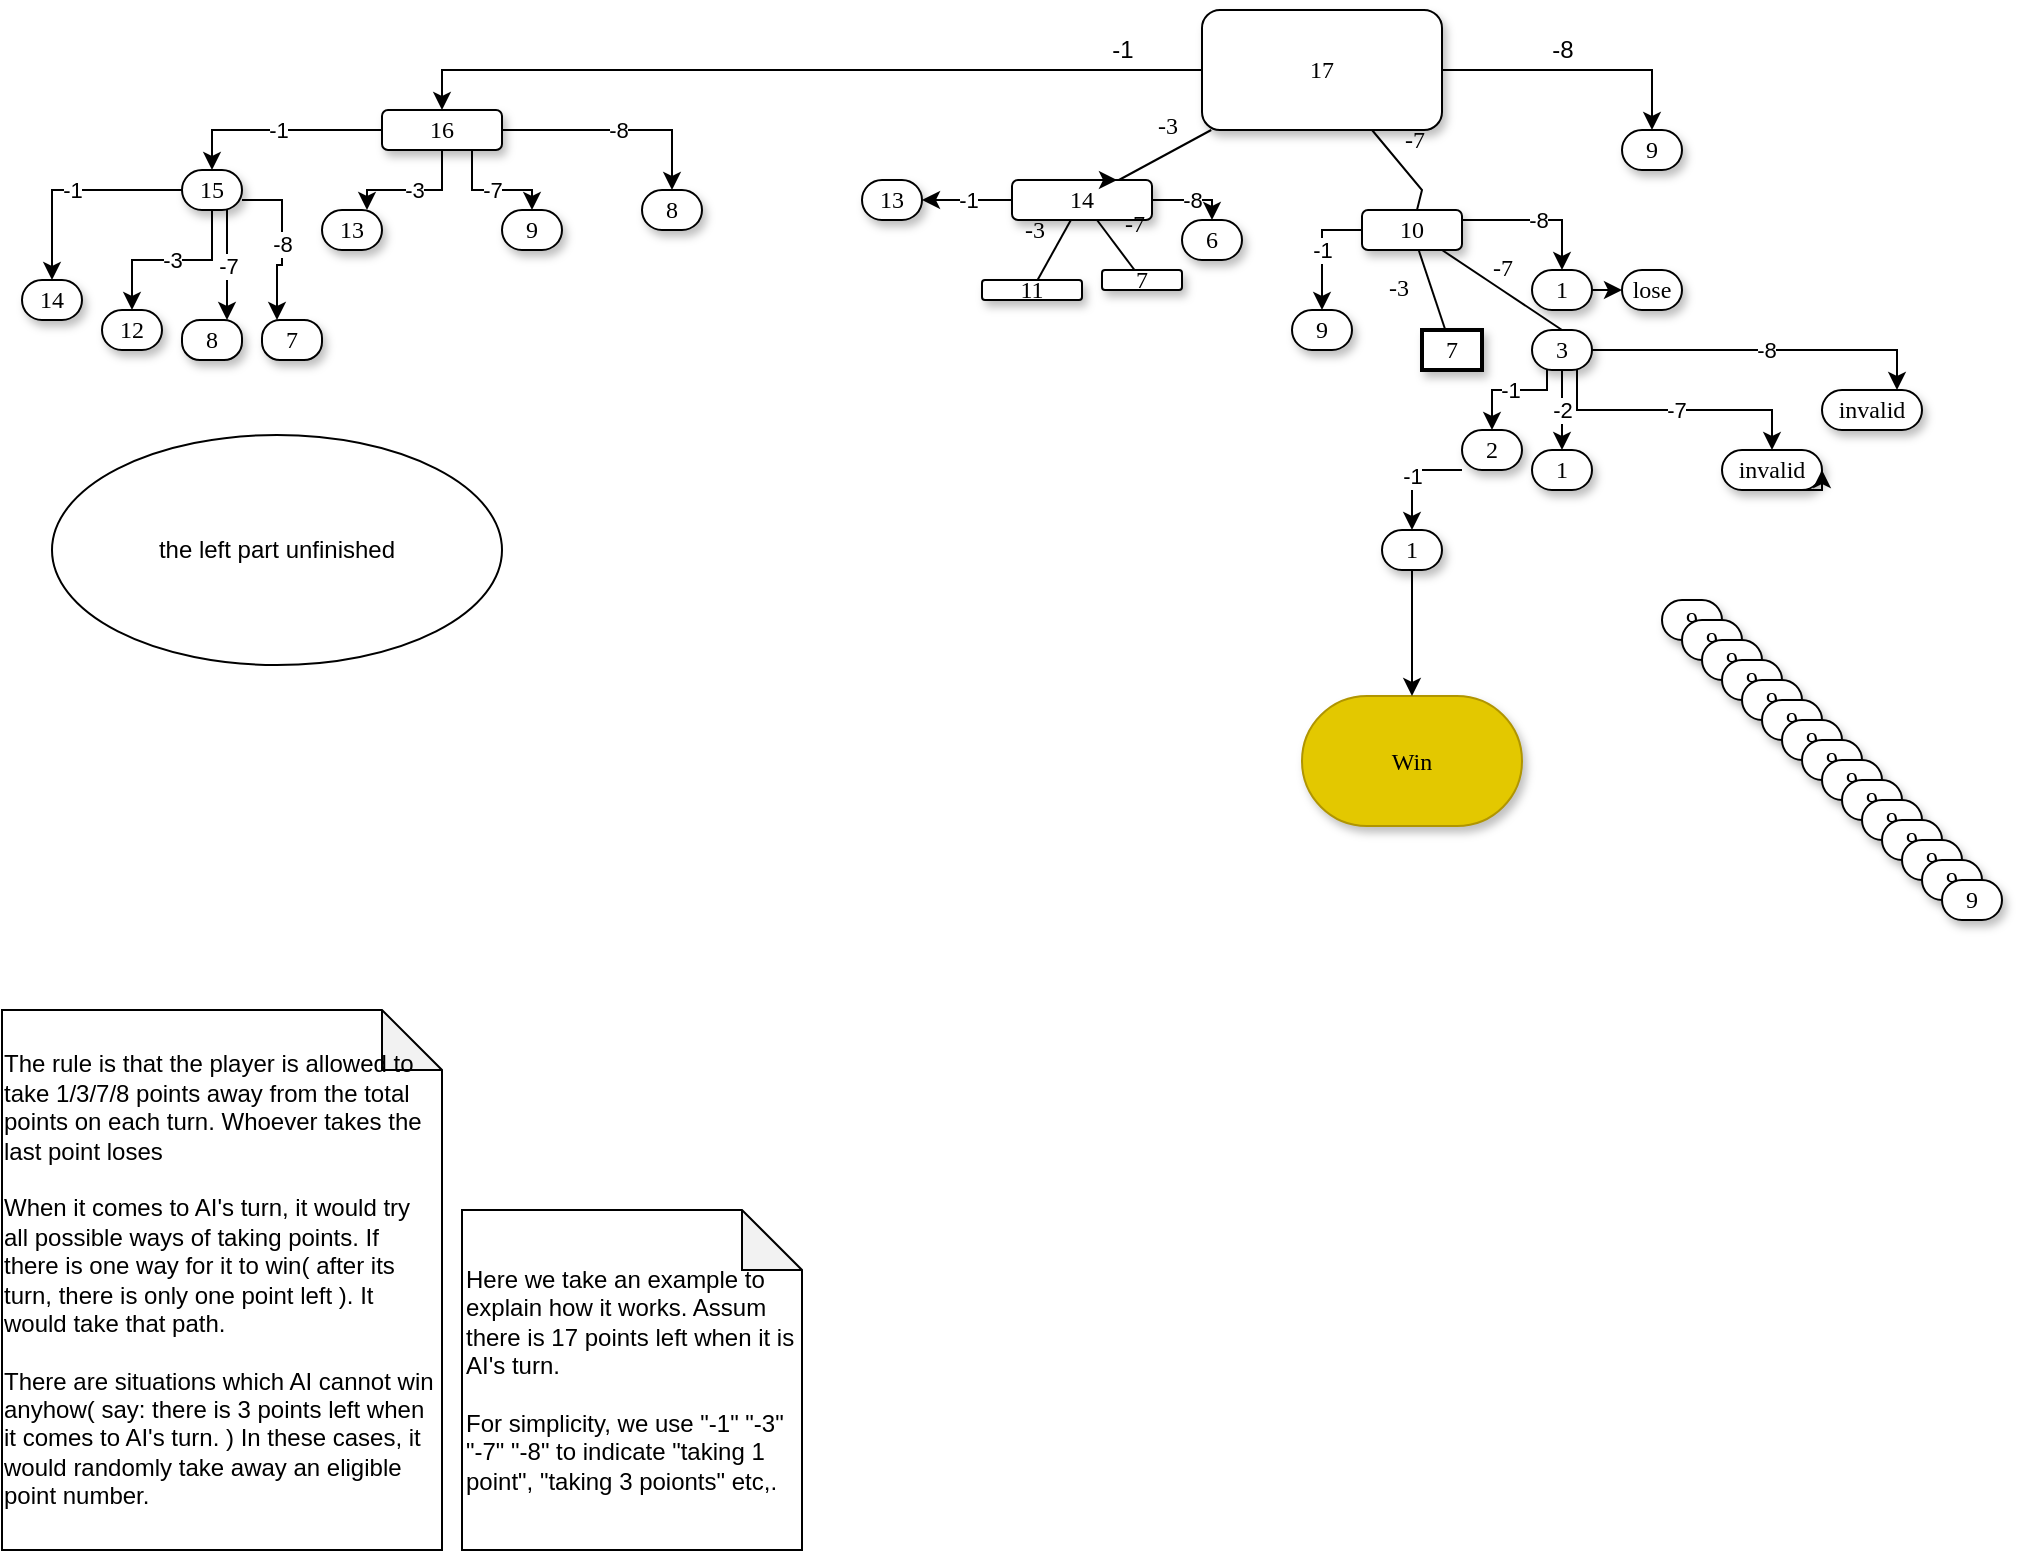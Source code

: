 <mxfile version="20.0.3" type="github">
  <diagram name="Page-1" id="10a91c8b-09ff-31b1-d368-03940ed4cc9e">
    <mxGraphModel dx="1117" dy="669" grid="1" gridSize="10" guides="1" tooltips="1" connect="1" arrows="1" fold="1" page="1" pageScale="1" pageWidth="1100" pageHeight="850" background="none" math="0" shadow="0">
      <root>
        <mxCell id="0" />
        <mxCell id="1" parent="0" />
        <mxCell id="2V7P5vzGsLHppM1MVe53-5" style="edgeStyle=orthogonalEdgeStyle;rounded=0;orthogonalLoop=1;jettySize=auto;html=1;exitX=0;exitY=0.5;exitDx=0;exitDy=0;entryX=0.5;entryY=0;entryDx=0;entryDy=0;" edge="1" parent="1" source="62893188c0fa7362-1" target="2V7P5vzGsLHppM1MVe53-4">
          <mxGeometry relative="1" as="geometry" />
        </mxCell>
        <mxCell id="2V7P5vzGsLHppM1MVe53-8" style="edgeStyle=orthogonalEdgeStyle;rounded=0;orthogonalLoop=1;jettySize=auto;html=1;exitX=1;exitY=0.5;exitDx=0;exitDy=0;entryX=0.5;entryY=0;entryDx=0;entryDy=0;" edge="1" parent="1" source="62893188c0fa7362-1" target="2V7P5vzGsLHppM1MVe53-7">
          <mxGeometry relative="1" as="geometry" />
        </mxCell>
        <mxCell id="62893188c0fa7362-1" value="17" style="whiteSpace=wrap;html=1;rounded=1;shadow=1;labelBackgroundColor=none;strokeWidth=1;fontFamily=Verdana;fontSize=12;align=center;" parent="1" vertex="1">
          <mxGeometry x="610" y="50" width="120" height="60" as="geometry" />
        </mxCell>
        <mxCell id="2V7P5vzGsLHppM1MVe53-24" value="-8" style="edgeStyle=orthogonalEdgeStyle;rounded=0;orthogonalLoop=1;jettySize=auto;html=1;exitX=1;exitY=0.5;exitDx=0;exitDy=0;entryX=0.5;entryY=0;entryDx=0;entryDy=0;" edge="1" parent="1" source="62893188c0fa7362-2" target="2V7P5vzGsLHppM1MVe53-11">
          <mxGeometry relative="1" as="geometry" />
        </mxCell>
        <mxCell id="2V7P5vzGsLHppM1MVe53-39" value="-1" style="edgeStyle=orthogonalEdgeStyle;rounded=0;orthogonalLoop=1;jettySize=auto;html=1;exitX=0;exitY=0.5;exitDx=0;exitDy=0;" edge="1" parent="1" source="62893188c0fa7362-2" target="2V7P5vzGsLHppM1MVe53-37">
          <mxGeometry relative="1" as="geometry" />
        </mxCell>
        <mxCell id="62893188c0fa7362-2" value="&lt;span&gt;14&lt;/span&gt;" style="whiteSpace=wrap;html=1;rounded=1;shadow=1;labelBackgroundColor=none;strokeWidth=1;fontFamily=Verdana;fontSize=12;align=center;" parent="1" vertex="1">
          <mxGeometry x="515" y="135" width="70" height="20" as="geometry" />
        </mxCell>
        <mxCell id="2V7P5vzGsLHppM1MVe53-18" value="-1" style="edgeStyle=orthogonalEdgeStyle;rounded=0;orthogonalLoop=1;jettySize=auto;html=1;exitX=0;exitY=0.5;exitDx=0;exitDy=0;entryX=0.5;entryY=0;entryDx=0;entryDy=0;" edge="1" parent="1" source="62893188c0fa7362-3" target="2V7P5vzGsLHppM1MVe53-13">
          <mxGeometry relative="1" as="geometry" />
        </mxCell>
        <mxCell id="2V7P5vzGsLHppM1MVe53-19" value="-8" style="edgeStyle=orthogonalEdgeStyle;rounded=0;orthogonalLoop=1;jettySize=auto;html=1;exitX=1;exitY=0.25;exitDx=0;exitDy=0;entryX=0.5;entryY=0;entryDx=0;entryDy=0;" edge="1" parent="1" source="62893188c0fa7362-3" target="2V7P5vzGsLHppM1MVe53-12">
          <mxGeometry relative="1" as="geometry" />
        </mxCell>
        <mxCell id="62893188c0fa7362-3" value="&lt;span&gt;10&lt;/span&gt;" style="whiteSpace=wrap;html=1;rounded=1;shadow=1;labelBackgroundColor=none;strokeWidth=1;fontFamily=Verdana;fontSize=12;align=center;" parent="1" vertex="1">
          <mxGeometry x="690" y="150" width="50" height="20" as="geometry" />
        </mxCell>
        <mxCell id="62893188c0fa7362-4" value="-7" style="rounded=0;html=1;labelBackgroundColor=none;startArrow=none;startFill=0;startSize=5;endArrow=none;endFill=0;endSize=5;jettySize=auto;orthogonalLoop=1;strokeWidth=1;fontFamily=Verdana;fontSize=12" parent="1" source="62893188c0fa7362-1" target="62893188c0fa7362-3" edge="1">
          <mxGeometry x="-0.3" y="13" relative="1" as="geometry">
            <mxPoint as="offset" />
            <Array as="points">
              <mxPoint x="720" y="140" />
            </Array>
          </mxGeometry>
        </mxCell>
        <mxCell id="62893188c0fa7362-5" value="-3&amp;nbsp;" style="rounded=0;labelBackgroundColor=none;startArrow=none;startFill=0;startSize=5;endArrow=none;endFill=0;endSize=5;jettySize=auto;orthogonalLoop=1;strokeWidth=1;fontFamily=Verdana;fontSize=12;html=1;" parent="1" source="62893188c0fa7362-1" target="62893188c0fa7362-2" edge="1">
          <mxGeometry x="-0.359" y="-11" relative="1" as="geometry">
            <mxPoint as="offset" />
          </mxGeometry>
        </mxCell>
        <mxCell id="62893188c0fa7362-8" value="&lt;span&gt;11&lt;/span&gt;" style="whiteSpace=wrap;html=1;rounded=1;shadow=1;labelBackgroundColor=none;strokeWidth=1;fontFamily=Verdana;fontSize=12;align=center;" parent="1" vertex="1">
          <mxGeometry x="500" y="185" width="50" height="10" as="geometry" />
        </mxCell>
        <mxCell id="62893188c0fa7362-9" value="&lt;span&gt;7&lt;/span&gt;" style="whiteSpace=wrap;html=1;rounded=1;shadow=1;labelBackgroundColor=none;strokeWidth=1;fontFamily=Verdana;fontSize=12;align=center;" parent="1" vertex="1">
          <mxGeometry x="560" y="180" width="40" height="10" as="geometry" />
        </mxCell>
        <mxCell id="62893188c0fa7362-10" value="&lt;span&gt;7&lt;/span&gt;" style="whiteSpace=wrap;html=1;rounded=0;shadow=1;labelBackgroundColor=none;strokeWidth=2;fontFamily=Verdana;fontSize=12;align=center;" parent="1" vertex="1">
          <mxGeometry x="720" y="210" width="30" height="20" as="geometry" />
        </mxCell>
        <mxCell id="62893188c0fa7362-14" value="-3" style="rounded=0;html=1;labelBackgroundColor=none;startArrow=none;startFill=0;startSize=5;endArrow=none;endFill=0;endSize=5;jettySize=auto;orthogonalLoop=1;strokeWidth=1;fontFamily=Verdana;fontSize=12" parent="1" source="62893188c0fa7362-2" target="62893188c0fa7362-8" edge="1">
          <mxGeometry x="-0.2" y="-14" relative="1" as="geometry">
            <mxPoint as="offset" />
          </mxGeometry>
        </mxCell>
        <mxCell id="62893188c0fa7362-15" value="-7" style="rounded=0;html=1;labelBackgroundColor=none;startArrow=none;startFill=0;startSize=5;endArrow=none;endFill=0;endSize=5;jettySize=auto;orthogonalLoop=1;strokeWidth=1;fontFamily=Verdana;fontSize=12" parent="1" source="62893188c0fa7362-2" target="62893188c0fa7362-9" edge="1">
          <mxGeometry x="-0.2" y="14" relative="1" as="geometry">
            <mxPoint as="offset" />
          </mxGeometry>
        </mxCell>
        <mxCell id="62893188c0fa7362-16" value="-3" style="rounded=0;labelBackgroundColor=none;startArrow=none;startFill=0;startSize=5;endArrow=none;endFill=0;endSize=5;jettySize=auto;orthogonalLoop=1;strokeWidth=1;fontFamily=Verdana;fontSize=12;html=1;" parent="1" source="62893188c0fa7362-3" target="62893188c0fa7362-10" edge="1">
          <mxGeometry x="-0.311" y="-16" relative="1" as="geometry">
            <mxPoint as="offset" />
          </mxGeometry>
        </mxCell>
        <mxCell id="62893188c0fa7362-17" value="-7" style="rounded=0;html=1;labelBackgroundColor=none;startArrow=none;startFill=0;startSize=5;endArrow=none;endFill=0;endSize=5;jettySize=auto;orthogonalLoop=1;strokeWidth=1;fontFamily=Verdana;fontSize=12;entryX=0.5;entryY=0;entryDx=0;entryDy=0;" parent="1" source="62893188c0fa7362-3" target="2V7P5vzGsLHppM1MVe53-14" edge="1">
          <mxGeometry x="-0.154" y="8" relative="1" as="geometry">
            <mxPoint y="-1" as="offset" />
            <mxPoint x="840" y="230" as="targetPoint" />
            <Array as="points">
              <mxPoint x="760" y="190" />
            </Array>
          </mxGeometry>
        </mxCell>
        <mxCell id="2V7P5vzGsLHppM1MVe53-2" value="&lt;div style=&quot;text-align: left;&quot;&gt;&lt;span style=&quot;background-color: initial;&quot;&gt;The rule is that the player is allowed to take 1/3/7/8 points away from the total points on each turn. Whoever takes the last point loses&lt;br&gt;&lt;br&gt;When it comes to AI&#39;s turn, it would try all possible ways of taking points. If there is one way for it to win( after its turn, there is only one point left ). It would take that path.&lt;br&gt;&lt;br&gt;There are situations which AI cannot win anyhow( say: there is 3 points left when it comes to AI&#39;s turn. ) In these cases, it would randomly take away an eligible point number.&amp;nbsp;&lt;/span&gt;&lt;/div&gt;" style="shape=note;whiteSpace=wrap;html=1;backgroundOutline=1;darkOpacity=0.05;" vertex="1" parent="1">
          <mxGeometry x="10" y="550" width="220" height="270" as="geometry" />
        </mxCell>
        <mxCell id="2V7P5vzGsLHppM1MVe53-3" value="Here we take an example to explain how it works. Assum there is 17 points left when it is AI&#39;s turn.&lt;br&gt;&lt;br&gt;For simplicity, we use &quot;-1&quot; &quot;-3&quot; &quot;-7&quot; &quot;-8&quot; to indicate &quot;taking 1 point&quot;, &quot;taking 3 poionts&quot; etc,." style="shape=note;whiteSpace=wrap;html=1;backgroundOutline=1;darkOpacity=0.05;align=left;" vertex="1" parent="1">
          <mxGeometry x="240" y="650" width="170" height="170" as="geometry" />
        </mxCell>
        <mxCell id="2V7P5vzGsLHppM1MVe53-53" value="-1" style="edgeStyle=orthogonalEdgeStyle;rounded=0;orthogonalLoop=1;jettySize=auto;html=1;exitX=0;exitY=0.5;exitDx=0;exitDy=0;" edge="1" parent="1" source="2V7P5vzGsLHppM1MVe53-4" target="2V7P5vzGsLHppM1MVe53-48">
          <mxGeometry relative="1" as="geometry" />
        </mxCell>
        <mxCell id="2V7P5vzGsLHppM1MVe53-54" value="-3" style="edgeStyle=orthogonalEdgeStyle;rounded=0;orthogonalLoop=1;jettySize=auto;html=1;exitX=0.5;exitY=1;exitDx=0;exitDy=0;entryX=0.75;entryY=0;entryDx=0;entryDy=0;" edge="1" parent="1" source="2V7P5vzGsLHppM1MVe53-4" target="2V7P5vzGsLHppM1MVe53-50">
          <mxGeometry relative="1" as="geometry" />
        </mxCell>
        <mxCell id="2V7P5vzGsLHppM1MVe53-55" value="-7" style="edgeStyle=orthogonalEdgeStyle;rounded=0;orthogonalLoop=1;jettySize=auto;html=1;exitX=0.75;exitY=1;exitDx=0;exitDy=0;entryX=0.5;entryY=0;entryDx=0;entryDy=0;" edge="1" parent="1" source="2V7P5vzGsLHppM1MVe53-4" target="2V7P5vzGsLHppM1MVe53-51">
          <mxGeometry relative="1" as="geometry" />
        </mxCell>
        <mxCell id="2V7P5vzGsLHppM1MVe53-56" value="-8" style="edgeStyle=orthogonalEdgeStyle;rounded=0;orthogonalLoop=1;jettySize=auto;html=1;exitX=1;exitY=0.5;exitDx=0;exitDy=0;entryX=0.5;entryY=0;entryDx=0;entryDy=0;" edge="1" parent="1" source="2V7P5vzGsLHppM1MVe53-4" target="2V7P5vzGsLHppM1MVe53-52">
          <mxGeometry relative="1" as="geometry" />
        </mxCell>
        <mxCell id="2V7P5vzGsLHppM1MVe53-4" value="&lt;span&gt;16&lt;/span&gt;" style="whiteSpace=wrap;html=1;rounded=1;shadow=1;labelBackgroundColor=none;strokeWidth=1;fontFamily=Verdana;fontSize=12;align=center;" vertex="1" parent="1">
          <mxGeometry x="200" y="100" width="60" height="20" as="geometry" />
        </mxCell>
        <mxCell id="2V7P5vzGsLHppM1MVe53-6" value="-1" style="text;html=1;align=center;verticalAlign=middle;resizable=0;points=[];autosize=1;strokeColor=none;fillColor=none;" vertex="1" parent="1">
          <mxGeometry x="555" y="55" width="30" height="30" as="geometry" />
        </mxCell>
        <mxCell id="2V7P5vzGsLHppM1MVe53-7" value="&lt;span&gt;9&lt;/span&gt;" style="whiteSpace=wrap;html=1;rounded=1;shadow=1;labelBackgroundColor=none;strokeWidth=1;fontFamily=Verdana;fontSize=12;align=center;arcSize=50;" vertex="1" parent="1">
          <mxGeometry x="820" y="110" width="30" height="20" as="geometry" />
        </mxCell>
        <mxCell id="2V7P5vzGsLHppM1MVe53-9" value="-8" style="text;html=1;align=center;verticalAlign=middle;resizable=0;points=[];autosize=1;strokeColor=none;fillColor=none;" vertex="1" parent="1">
          <mxGeometry x="775" y="55" width="30" height="30" as="geometry" />
        </mxCell>
        <mxCell id="2V7P5vzGsLHppM1MVe53-10" style="edgeStyle=orthogonalEdgeStyle;rounded=0;orthogonalLoop=1;jettySize=auto;html=1;exitX=0.25;exitY=0;exitDx=0;exitDy=0;entryX=0.75;entryY=0;entryDx=0;entryDy=0;" edge="1" parent="1" source="62893188c0fa7362-2" target="62893188c0fa7362-2">
          <mxGeometry relative="1" as="geometry" />
        </mxCell>
        <mxCell id="2V7P5vzGsLHppM1MVe53-11" value="&lt;span&gt;6&lt;/span&gt;" style="whiteSpace=wrap;html=1;rounded=1;shadow=1;labelBackgroundColor=none;strokeWidth=1;fontFamily=Verdana;fontSize=12;align=center;arcSize=50;" vertex="1" parent="1">
          <mxGeometry x="600" y="155" width="30" height="20" as="geometry" />
        </mxCell>
        <mxCell id="2V7P5vzGsLHppM1MVe53-64" style="edgeStyle=orthogonalEdgeStyle;rounded=0;orthogonalLoop=1;jettySize=auto;html=1;exitX=1;exitY=0.5;exitDx=0;exitDy=0;entryX=0;entryY=0.5;entryDx=0;entryDy=0;" edge="1" parent="1" source="2V7P5vzGsLHppM1MVe53-12" target="2V7P5vzGsLHppM1MVe53-45">
          <mxGeometry relative="1" as="geometry" />
        </mxCell>
        <mxCell id="2V7P5vzGsLHppM1MVe53-12" value="&lt;span&gt;1&lt;/span&gt;" style="whiteSpace=wrap;html=1;rounded=1;shadow=1;labelBackgroundColor=none;strokeWidth=1;fontFamily=Verdana;fontSize=12;align=center;arcSize=50;" vertex="1" parent="1">
          <mxGeometry x="775" y="180" width="30" height="20" as="geometry" />
        </mxCell>
        <mxCell id="2V7P5vzGsLHppM1MVe53-13" value="&lt;span&gt;9&lt;/span&gt;" style="whiteSpace=wrap;html=1;rounded=1;shadow=1;labelBackgroundColor=none;strokeWidth=1;fontFamily=Verdana;fontSize=12;align=center;arcSize=50;" vertex="1" parent="1">
          <mxGeometry x="655" y="200" width="30" height="20" as="geometry" />
        </mxCell>
        <mxCell id="2V7P5vzGsLHppM1MVe53-68" value="-1" style="edgeStyle=orthogonalEdgeStyle;rounded=0;orthogonalLoop=1;jettySize=auto;html=1;exitX=0.25;exitY=1;exitDx=0;exitDy=0;" edge="1" parent="1" source="2V7P5vzGsLHppM1MVe53-14" target="2V7P5vzGsLHppM1MVe53-67">
          <mxGeometry relative="1" as="geometry">
            <Array as="points">
              <mxPoint x="782" y="240" />
            </Array>
          </mxGeometry>
        </mxCell>
        <mxCell id="2V7P5vzGsLHppM1MVe53-69" value="-2" style="edgeStyle=orthogonalEdgeStyle;rounded=0;orthogonalLoop=1;jettySize=auto;html=1;exitX=0.5;exitY=1;exitDx=0;exitDy=0;" edge="1" parent="1" source="2V7P5vzGsLHppM1MVe53-14" target="2V7P5vzGsLHppM1MVe53-25">
          <mxGeometry relative="1" as="geometry" />
        </mxCell>
        <mxCell id="2V7P5vzGsLHppM1MVe53-72" value="-7" style="edgeStyle=orthogonalEdgeStyle;rounded=0;orthogonalLoop=1;jettySize=auto;html=1;exitX=0.75;exitY=1;exitDx=0;exitDy=0;entryX=0.5;entryY=0;entryDx=0;entryDy=0;" edge="1" parent="1" source="2V7P5vzGsLHppM1MVe53-14" target="2V7P5vzGsLHppM1MVe53-65">
          <mxGeometry relative="1" as="geometry" />
        </mxCell>
        <mxCell id="2V7P5vzGsLHppM1MVe53-73" value="-8" style="edgeStyle=orthogonalEdgeStyle;rounded=0;orthogonalLoop=1;jettySize=auto;html=1;exitX=1;exitY=0.5;exitDx=0;exitDy=0;entryX=0.75;entryY=0;entryDx=0;entryDy=0;" edge="1" parent="1" source="2V7P5vzGsLHppM1MVe53-14" target="2V7P5vzGsLHppM1MVe53-71">
          <mxGeometry relative="1" as="geometry" />
        </mxCell>
        <mxCell id="2V7P5vzGsLHppM1MVe53-14" value="&lt;span&gt;3&lt;/span&gt;" style="whiteSpace=wrap;html=1;rounded=1;shadow=1;labelBackgroundColor=none;strokeWidth=1;fontFamily=Verdana;fontSize=12;align=center;arcSize=50;" vertex="1" parent="1">
          <mxGeometry x="775" y="210" width="30" height="20" as="geometry" />
        </mxCell>
        <mxCell id="2V7P5vzGsLHppM1MVe53-25" value="&lt;span&gt;1&lt;/span&gt;" style="whiteSpace=wrap;html=1;rounded=1;shadow=1;labelBackgroundColor=none;strokeWidth=1;fontFamily=Verdana;fontSize=12;align=center;arcSize=50;" vertex="1" parent="1">
          <mxGeometry x="775" y="270" width="30" height="20" as="geometry" />
        </mxCell>
        <mxCell id="2V7P5vzGsLHppM1MVe53-26" value="&lt;span&gt;9&lt;/span&gt;" style="whiteSpace=wrap;html=1;rounded=1;shadow=1;labelBackgroundColor=none;strokeWidth=1;fontFamily=Verdana;fontSize=12;align=center;arcSize=50;" vertex="1" parent="1">
          <mxGeometry x="840" y="345" width="30" height="20" as="geometry" />
        </mxCell>
        <mxCell id="2V7P5vzGsLHppM1MVe53-27" value="&lt;span&gt;9&lt;/span&gt;" style="whiteSpace=wrap;html=1;rounded=1;shadow=1;labelBackgroundColor=none;strokeWidth=1;fontFamily=Verdana;fontSize=12;align=center;arcSize=50;" vertex="1" parent="1">
          <mxGeometry x="850" y="355" width="30" height="20" as="geometry" />
        </mxCell>
        <mxCell id="2V7P5vzGsLHppM1MVe53-28" value="&lt;span&gt;9&lt;/span&gt;" style="whiteSpace=wrap;html=1;rounded=1;shadow=1;labelBackgroundColor=none;strokeWidth=1;fontFamily=Verdana;fontSize=12;align=center;arcSize=50;" vertex="1" parent="1">
          <mxGeometry x="860" y="365" width="30" height="20" as="geometry" />
        </mxCell>
        <mxCell id="2V7P5vzGsLHppM1MVe53-29" value="&lt;span&gt;9&lt;/span&gt;" style="whiteSpace=wrap;html=1;rounded=1;shadow=1;labelBackgroundColor=none;strokeWidth=1;fontFamily=Verdana;fontSize=12;align=center;arcSize=50;" vertex="1" parent="1">
          <mxGeometry x="870" y="375" width="30" height="20" as="geometry" />
        </mxCell>
        <mxCell id="2V7P5vzGsLHppM1MVe53-30" value="&lt;span&gt;9&lt;/span&gt;" style="whiteSpace=wrap;html=1;rounded=1;shadow=1;labelBackgroundColor=none;strokeWidth=1;fontFamily=Verdana;fontSize=12;align=center;arcSize=50;" vertex="1" parent="1">
          <mxGeometry x="880" y="385" width="30" height="20" as="geometry" />
        </mxCell>
        <mxCell id="2V7P5vzGsLHppM1MVe53-31" value="&lt;span&gt;9&lt;/span&gt;" style="whiteSpace=wrap;html=1;rounded=1;shadow=1;labelBackgroundColor=none;strokeWidth=1;fontFamily=Verdana;fontSize=12;align=center;arcSize=50;" vertex="1" parent="1">
          <mxGeometry x="890" y="395" width="30" height="20" as="geometry" />
        </mxCell>
        <mxCell id="2V7P5vzGsLHppM1MVe53-32" value="&lt;span&gt;9&lt;/span&gt;" style="whiteSpace=wrap;html=1;rounded=1;shadow=1;labelBackgroundColor=none;strokeWidth=1;fontFamily=Verdana;fontSize=12;align=center;arcSize=50;" vertex="1" parent="1">
          <mxGeometry x="900" y="405" width="30" height="20" as="geometry" />
        </mxCell>
        <mxCell id="2V7P5vzGsLHppM1MVe53-33" value="&lt;span&gt;9&lt;/span&gt;" style="whiteSpace=wrap;html=1;rounded=1;shadow=1;labelBackgroundColor=none;strokeWidth=1;fontFamily=Verdana;fontSize=12;align=center;arcSize=50;" vertex="1" parent="1">
          <mxGeometry x="910" y="415" width="30" height="20" as="geometry" />
        </mxCell>
        <mxCell id="2V7P5vzGsLHppM1MVe53-34" value="&lt;span&gt;9&lt;/span&gt;" style="whiteSpace=wrap;html=1;rounded=1;shadow=1;labelBackgroundColor=none;strokeWidth=1;fontFamily=Verdana;fontSize=12;align=center;arcSize=50;" vertex="1" parent="1">
          <mxGeometry x="920" y="425" width="30" height="20" as="geometry" />
        </mxCell>
        <mxCell id="2V7P5vzGsLHppM1MVe53-35" value="&lt;span&gt;9&lt;/span&gt;" style="whiteSpace=wrap;html=1;rounded=1;shadow=1;labelBackgroundColor=none;strokeWidth=1;fontFamily=Verdana;fontSize=12;align=center;arcSize=50;" vertex="1" parent="1">
          <mxGeometry x="930" y="435" width="30" height="20" as="geometry" />
        </mxCell>
        <mxCell id="2V7P5vzGsLHppM1MVe53-36" value="&lt;span&gt;9&lt;/span&gt;" style="whiteSpace=wrap;html=1;rounded=1;shadow=1;labelBackgroundColor=none;strokeWidth=1;fontFamily=Verdana;fontSize=12;align=center;arcSize=50;" vertex="1" parent="1">
          <mxGeometry x="940" y="445" width="30" height="20" as="geometry" />
        </mxCell>
        <mxCell id="2V7P5vzGsLHppM1MVe53-37" value="&lt;span&gt;13&lt;/span&gt;" style="whiteSpace=wrap;html=1;rounded=1;shadow=1;labelBackgroundColor=none;strokeWidth=1;fontFamily=Verdana;fontSize=12;align=center;arcSize=50;" vertex="1" parent="1">
          <mxGeometry x="440" y="135" width="30" height="20" as="geometry" />
        </mxCell>
        <mxCell id="2V7P5vzGsLHppM1MVe53-40" value="&lt;span&gt;9&lt;/span&gt;" style="whiteSpace=wrap;html=1;rounded=1;shadow=1;labelBackgroundColor=none;strokeWidth=1;fontFamily=Verdana;fontSize=12;align=center;arcSize=50;" vertex="1" parent="1">
          <mxGeometry x="950" y="455" width="30" height="20" as="geometry" />
        </mxCell>
        <mxCell id="2V7P5vzGsLHppM1MVe53-41" value="&lt;span&gt;9&lt;/span&gt;" style="whiteSpace=wrap;html=1;rounded=1;shadow=1;labelBackgroundColor=none;strokeWidth=1;fontFamily=Verdana;fontSize=12;align=center;arcSize=50;" vertex="1" parent="1">
          <mxGeometry x="960" y="465" width="30" height="20" as="geometry" />
        </mxCell>
        <mxCell id="2V7P5vzGsLHppM1MVe53-42" value="&lt;span&gt;9&lt;/span&gt;" style="whiteSpace=wrap;html=1;rounded=1;shadow=1;labelBackgroundColor=none;strokeWidth=1;fontFamily=Verdana;fontSize=12;align=center;arcSize=50;" vertex="1" parent="1">
          <mxGeometry x="970" y="475" width="30" height="20" as="geometry" />
        </mxCell>
        <mxCell id="2V7P5vzGsLHppM1MVe53-43" value="&lt;span&gt;9&lt;/span&gt;" style="whiteSpace=wrap;html=1;rounded=1;shadow=1;labelBackgroundColor=none;strokeWidth=1;fontFamily=Verdana;fontSize=12;align=center;arcSize=50;" vertex="1" parent="1">
          <mxGeometry x="980" y="485" width="30" height="20" as="geometry" />
        </mxCell>
        <mxCell id="2V7P5vzGsLHppM1MVe53-44" value="&lt;span&gt;Win&lt;/span&gt;" style="whiteSpace=wrap;html=1;rounded=1;shadow=1;labelBackgroundColor=none;strokeWidth=1;fontFamily=Verdana;fontSize=12;align=center;arcSize=50;fillColor=#e3c800;fontColor=#000000;strokeColor=#B09500;" vertex="1" parent="1">
          <mxGeometry x="660" y="393" width="110" height="65" as="geometry" />
        </mxCell>
        <mxCell id="2V7P5vzGsLHppM1MVe53-45" value="&lt;span&gt;lose&lt;br&gt;&lt;/span&gt;" style="whiteSpace=wrap;html=1;rounded=1;shadow=1;labelBackgroundColor=none;strokeWidth=1;fontFamily=Verdana;fontSize=12;align=center;arcSize=50;" vertex="1" parent="1">
          <mxGeometry x="820" y="180" width="30" height="20" as="geometry" />
        </mxCell>
        <mxCell id="2V7P5vzGsLHppM1MVe53-46" value="&lt;span&gt;14&lt;/span&gt;" style="whiteSpace=wrap;html=1;rounded=1;shadow=1;labelBackgroundColor=none;strokeWidth=1;fontFamily=Verdana;fontSize=12;align=center;arcSize=50;" vertex="1" parent="1">
          <mxGeometry x="20" y="185" width="30" height="20" as="geometry" />
        </mxCell>
        <mxCell id="2V7P5vzGsLHppM1MVe53-60" value="-1" style="edgeStyle=orthogonalEdgeStyle;rounded=0;orthogonalLoop=1;jettySize=auto;html=1;exitX=0;exitY=0.5;exitDx=0;exitDy=0;entryX=0.5;entryY=0;entryDx=0;entryDy=0;" edge="1" parent="1" source="2V7P5vzGsLHppM1MVe53-48" target="2V7P5vzGsLHppM1MVe53-46">
          <mxGeometry relative="1" as="geometry" />
        </mxCell>
        <mxCell id="2V7P5vzGsLHppM1MVe53-61" value="-3" style="edgeStyle=orthogonalEdgeStyle;rounded=0;orthogonalLoop=1;jettySize=auto;html=1;exitX=0.5;exitY=1;exitDx=0;exitDy=0;entryX=0.5;entryY=0;entryDx=0;entryDy=0;" edge="1" parent="1" source="2V7P5vzGsLHppM1MVe53-48" target="2V7P5vzGsLHppM1MVe53-57">
          <mxGeometry relative="1" as="geometry" />
        </mxCell>
        <mxCell id="2V7P5vzGsLHppM1MVe53-62" value="-7" style="edgeStyle=orthogonalEdgeStyle;rounded=0;orthogonalLoop=1;jettySize=auto;html=1;exitX=0.75;exitY=1;exitDx=0;exitDy=0;entryX=0.75;entryY=0;entryDx=0;entryDy=0;" edge="1" parent="1" source="2V7P5vzGsLHppM1MVe53-48" target="2V7P5vzGsLHppM1MVe53-58">
          <mxGeometry relative="1" as="geometry" />
        </mxCell>
        <mxCell id="2V7P5vzGsLHppM1MVe53-63" value="-8" style="edgeStyle=orthogonalEdgeStyle;rounded=0;orthogonalLoop=1;jettySize=auto;html=1;exitX=1;exitY=0.75;exitDx=0;exitDy=0;entryX=0.25;entryY=0;entryDx=0;entryDy=0;" edge="1" parent="1" source="2V7P5vzGsLHppM1MVe53-48" target="2V7P5vzGsLHppM1MVe53-59">
          <mxGeometry relative="1" as="geometry" />
        </mxCell>
        <mxCell id="2V7P5vzGsLHppM1MVe53-48" value="&lt;span&gt;15&lt;/span&gt;" style="whiteSpace=wrap;html=1;rounded=1;shadow=1;labelBackgroundColor=none;strokeWidth=1;fontFamily=Verdana;fontSize=12;align=center;arcSize=50;" vertex="1" parent="1">
          <mxGeometry x="100" y="130" width="30" height="20" as="geometry" />
        </mxCell>
        <mxCell id="2V7P5vzGsLHppM1MVe53-50" value="&lt;span&gt;13&lt;/span&gt;" style="whiteSpace=wrap;html=1;rounded=1;shadow=1;labelBackgroundColor=none;strokeWidth=1;fontFamily=Verdana;fontSize=12;align=center;arcSize=50;" vertex="1" parent="1">
          <mxGeometry x="170" y="150" width="30" height="20" as="geometry" />
        </mxCell>
        <mxCell id="2V7P5vzGsLHppM1MVe53-51" value="&lt;span&gt;9&lt;/span&gt;" style="whiteSpace=wrap;html=1;rounded=1;shadow=1;labelBackgroundColor=none;strokeWidth=1;fontFamily=Verdana;fontSize=12;align=center;arcSize=50;" vertex="1" parent="1">
          <mxGeometry x="260" y="150" width="30" height="20" as="geometry" />
        </mxCell>
        <mxCell id="2V7P5vzGsLHppM1MVe53-52" value="&lt;span&gt;8&lt;/span&gt;" style="whiteSpace=wrap;html=1;rounded=1;shadow=1;labelBackgroundColor=none;strokeWidth=1;fontFamily=Verdana;fontSize=12;align=center;arcSize=50;" vertex="1" parent="1">
          <mxGeometry x="330" y="140" width="30" height="20" as="geometry" />
        </mxCell>
        <mxCell id="2V7P5vzGsLHppM1MVe53-57" value="&lt;span&gt;12&lt;/span&gt;" style="whiteSpace=wrap;html=1;rounded=1;shadow=1;labelBackgroundColor=none;strokeWidth=1;fontFamily=Verdana;fontSize=12;align=center;arcSize=50;" vertex="1" parent="1">
          <mxGeometry x="60" y="200" width="30" height="20" as="geometry" />
        </mxCell>
        <mxCell id="2V7P5vzGsLHppM1MVe53-58" value="&lt;span&gt;8&lt;/span&gt;" style="whiteSpace=wrap;html=1;rounded=1;shadow=1;labelBackgroundColor=none;strokeWidth=1;fontFamily=Verdana;fontSize=12;align=center;arcSize=45;" vertex="1" parent="1">
          <mxGeometry x="100" y="205" width="30" height="20" as="geometry" />
        </mxCell>
        <mxCell id="2V7P5vzGsLHppM1MVe53-59" value="&lt;span&gt;7&lt;/span&gt;" style="whiteSpace=wrap;html=1;rounded=1;shadow=1;labelBackgroundColor=none;strokeWidth=1;fontFamily=Verdana;fontSize=12;align=center;arcSize=45;" vertex="1" parent="1">
          <mxGeometry x="140" y="205" width="30" height="20" as="geometry" />
        </mxCell>
        <mxCell id="2V7P5vzGsLHppM1MVe53-65" value="&lt;span&gt;invalid&lt;/span&gt;" style="whiteSpace=wrap;html=1;rounded=1;shadow=1;labelBackgroundColor=none;strokeWidth=1;fontFamily=Verdana;fontSize=12;align=center;arcSize=50;" vertex="1" parent="1">
          <mxGeometry x="870" y="270" width="50" height="20" as="geometry" />
        </mxCell>
        <mxCell id="2V7P5vzGsLHppM1MVe53-76" style="edgeStyle=orthogonalEdgeStyle;rounded=0;orthogonalLoop=1;jettySize=auto;html=1;exitX=0.5;exitY=1;exitDx=0;exitDy=0;entryX=0.5;entryY=0;entryDx=0;entryDy=0;" edge="1" parent="1" source="2V7P5vzGsLHppM1MVe53-66" target="2V7P5vzGsLHppM1MVe53-44">
          <mxGeometry relative="1" as="geometry" />
        </mxCell>
        <mxCell id="2V7P5vzGsLHppM1MVe53-66" value="&lt;span&gt;1&lt;/span&gt;" style="whiteSpace=wrap;html=1;rounded=1;shadow=1;labelBackgroundColor=none;strokeWidth=1;fontFamily=Verdana;fontSize=12;align=center;arcSize=50;" vertex="1" parent="1">
          <mxGeometry x="700" y="310" width="30" height="20" as="geometry" />
        </mxCell>
        <mxCell id="2V7P5vzGsLHppM1MVe53-75" value="-1" style="edgeStyle=orthogonalEdgeStyle;rounded=0;orthogonalLoop=1;jettySize=auto;html=1;exitX=0;exitY=1;exitDx=0;exitDy=0;entryX=0.5;entryY=0;entryDx=0;entryDy=0;" edge="1" parent="1" source="2V7P5vzGsLHppM1MVe53-67" target="2V7P5vzGsLHppM1MVe53-66">
          <mxGeometry relative="1" as="geometry" />
        </mxCell>
        <mxCell id="2V7P5vzGsLHppM1MVe53-67" value="&lt;span&gt;2&lt;/span&gt;" style="whiteSpace=wrap;html=1;rounded=1;shadow=1;labelBackgroundColor=none;strokeWidth=1;fontFamily=Verdana;fontSize=12;align=center;arcSize=50;" vertex="1" parent="1">
          <mxGeometry x="740" y="260" width="30" height="20" as="geometry" />
        </mxCell>
        <mxCell id="2V7P5vzGsLHppM1MVe53-71" value="&lt;span&gt;invalid&lt;/span&gt;" style="whiteSpace=wrap;html=1;rounded=1;shadow=1;labelBackgroundColor=none;strokeWidth=1;fontFamily=Verdana;fontSize=12;align=center;arcSize=50;" vertex="1" parent="1">
          <mxGeometry x="920" y="240" width="50" height="20" as="geometry" />
        </mxCell>
        <mxCell id="2V7P5vzGsLHppM1MVe53-74" style="edgeStyle=orthogonalEdgeStyle;rounded=0;orthogonalLoop=1;jettySize=auto;html=1;exitX=0.25;exitY=1;exitDx=0;exitDy=0;entryX=1;entryY=0.5;entryDx=0;entryDy=0;" edge="1" parent="1" source="2V7P5vzGsLHppM1MVe53-65" target="2V7P5vzGsLHppM1MVe53-65">
          <mxGeometry relative="1" as="geometry" />
        </mxCell>
        <mxCell id="2V7P5vzGsLHppM1MVe53-80" value="the left part unfinished" style="ellipse;whiteSpace=wrap;html=1;" vertex="1" parent="1">
          <mxGeometry x="35" y="262.5" width="225" height="115" as="geometry" />
        </mxCell>
      </root>
    </mxGraphModel>
  </diagram>
</mxfile>
